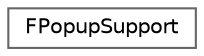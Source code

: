 digraph "Graphical Class Hierarchy"
{
 // INTERACTIVE_SVG=YES
 // LATEX_PDF_SIZE
  bgcolor="transparent";
  edge [fontname=Helvetica,fontsize=10,labelfontname=Helvetica,labelfontsize=10];
  node [fontname=Helvetica,fontsize=10,shape=box,height=0.2,width=0.4];
  rankdir="LR";
  Node0 [id="Node000000",label="FPopupSupport",height=0.2,width=0.4,color="grey40", fillcolor="white", style="filled",URL="$d2/d67/classFPopupSupport.html",tooltip="Allow widgets to find out when someone clicked outside them."];
}
